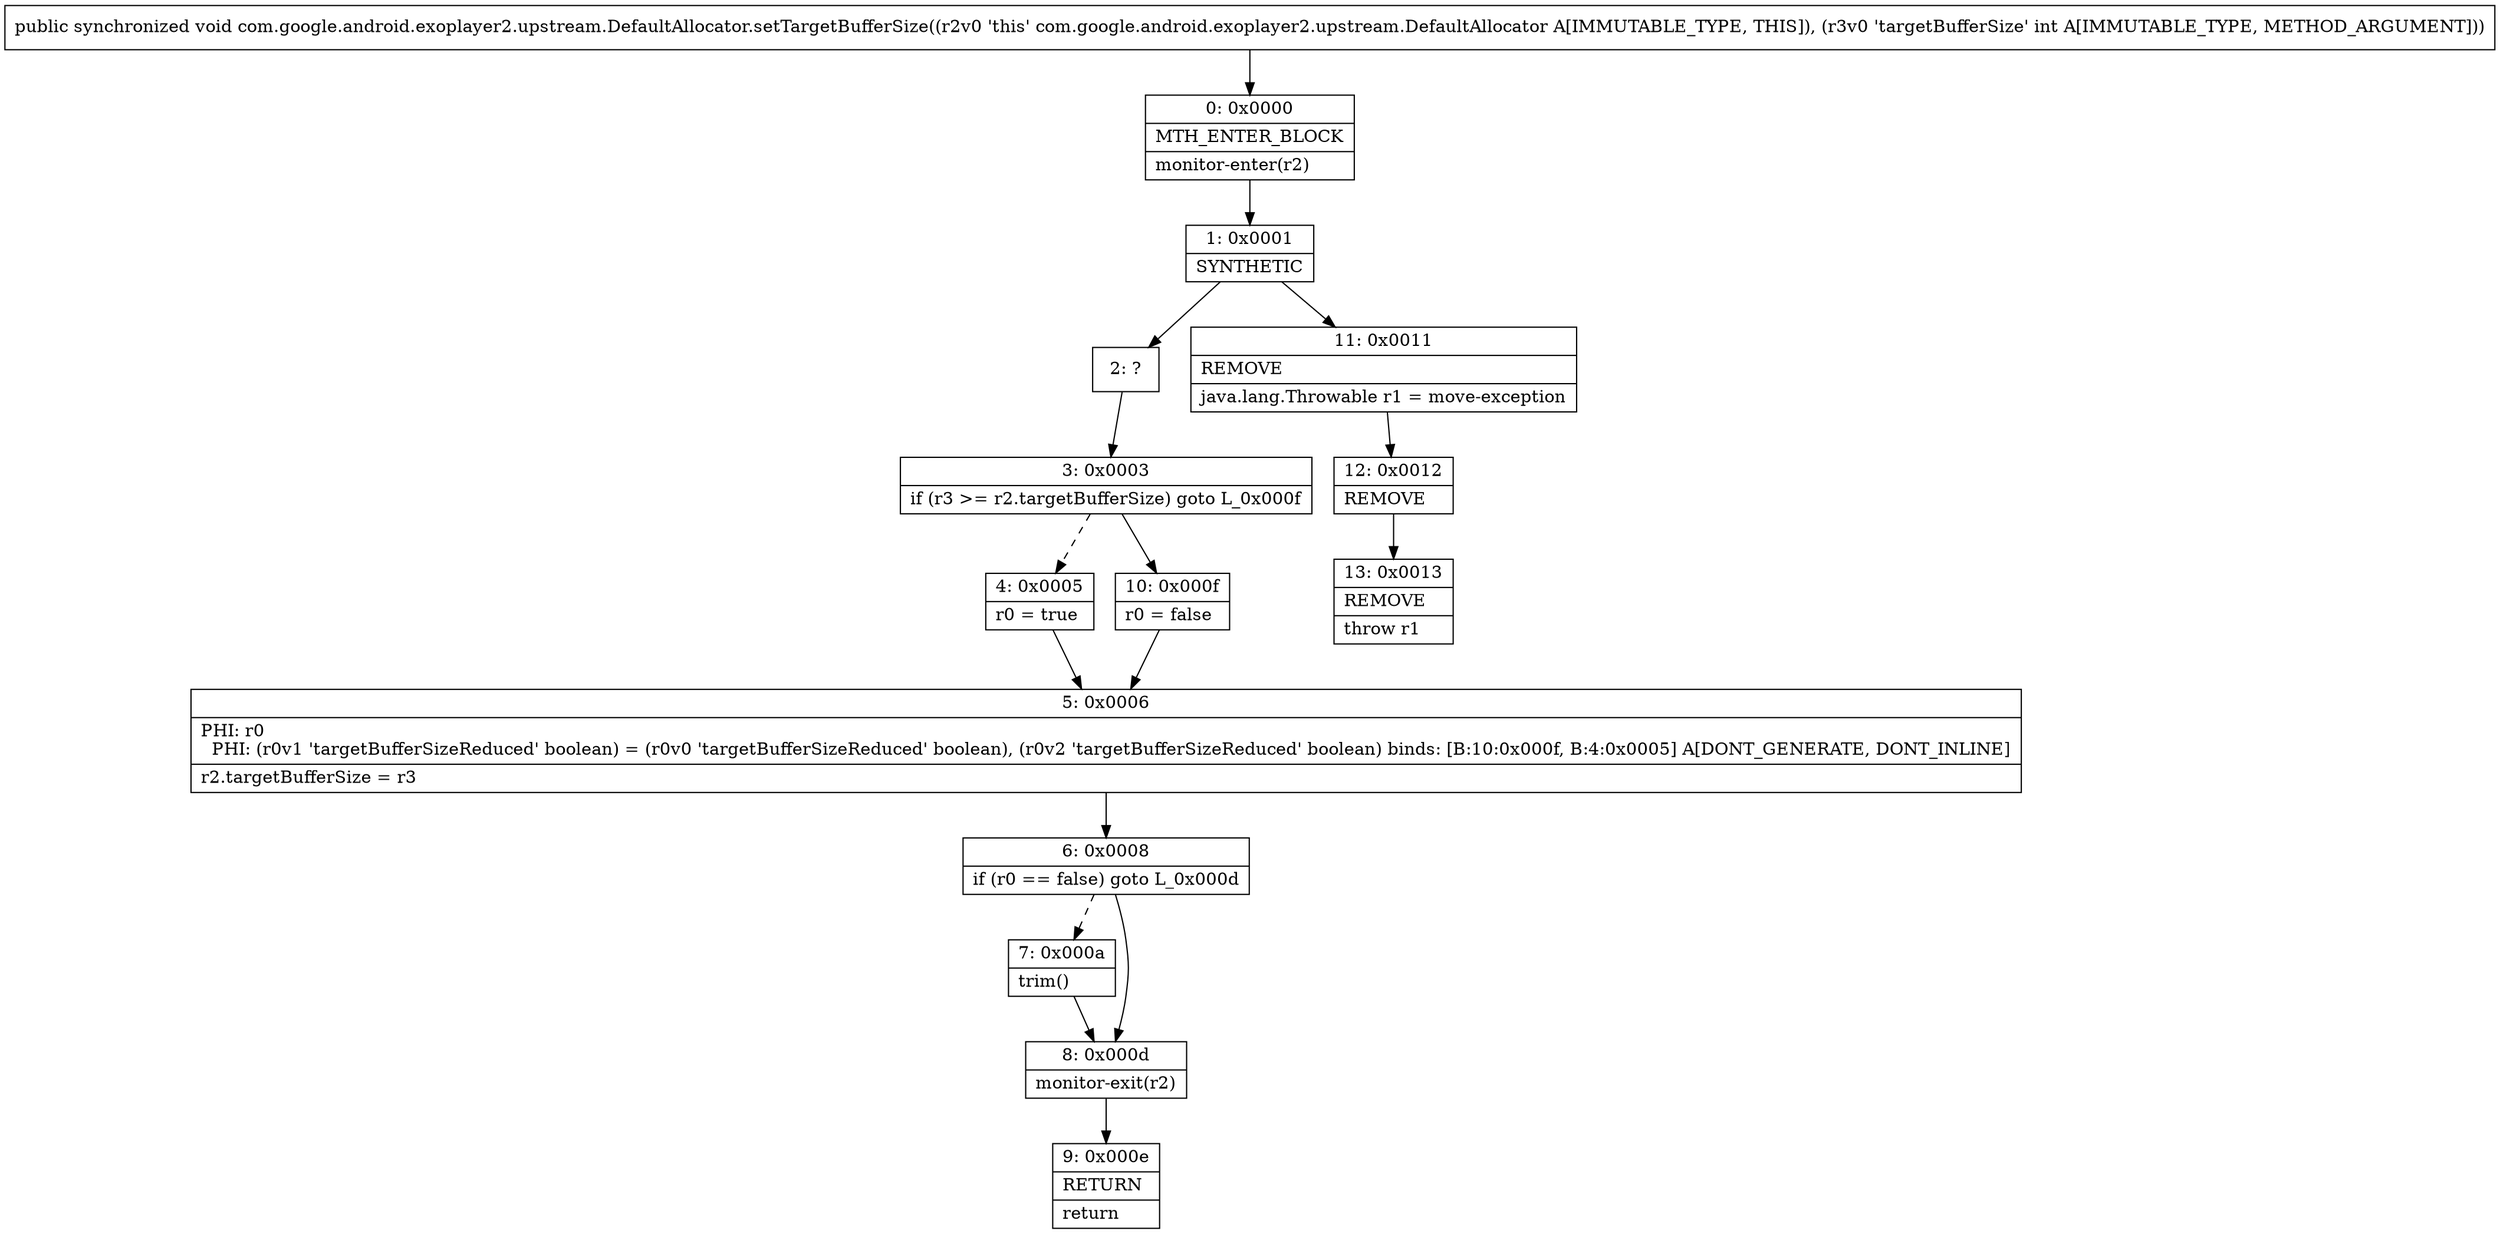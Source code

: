 digraph "CFG forcom.google.android.exoplayer2.upstream.DefaultAllocator.setTargetBufferSize(I)V" {
Node_0 [shape=record,label="{0\:\ 0x0000|MTH_ENTER_BLOCK\l|monitor\-enter(r2)\l}"];
Node_1 [shape=record,label="{1\:\ 0x0001|SYNTHETIC\l}"];
Node_2 [shape=record,label="{2\:\ ?}"];
Node_3 [shape=record,label="{3\:\ 0x0003|if (r3 \>= r2.targetBufferSize) goto L_0x000f\l}"];
Node_4 [shape=record,label="{4\:\ 0x0005|r0 = true\l}"];
Node_5 [shape=record,label="{5\:\ 0x0006|PHI: r0 \l  PHI: (r0v1 'targetBufferSizeReduced' boolean) = (r0v0 'targetBufferSizeReduced' boolean), (r0v2 'targetBufferSizeReduced' boolean) binds: [B:10:0x000f, B:4:0x0005] A[DONT_GENERATE, DONT_INLINE]\l|r2.targetBufferSize = r3\l}"];
Node_6 [shape=record,label="{6\:\ 0x0008|if (r0 == false) goto L_0x000d\l}"];
Node_7 [shape=record,label="{7\:\ 0x000a|trim()\l}"];
Node_8 [shape=record,label="{8\:\ 0x000d|monitor\-exit(r2)\l}"];
Node_9 [shape=record,label="{9\:\ 0x000e|RETURN\l|return\l}"];
Node_10 [shape=record,label="{10\:\ 0x000f|r0 = false\l}"];
Node_11 [shape=record,label="{11\:\ 0x0011|REMOVE\l|java.lang.Throwable r1 = move\-exception\l}"];
Node_12 [shape=record,label="{12\:\ 0x0012|REMOVE\l}"];
Node_13 [shape=record,label="{13\:\ 0x0013|REMOVE\l|throw r1\l}"];
MethodNode[shape=record,label="{public synchronized void com.google.android.exoplayer2.upstream.DefaultAllocator.setTargetBufferSize((r2v0 'this' com.google.android.exoplayer2.upstream.DefaultAllocator A[IMMUTABLE_TYPE, THIS]), (r3v0 'targetBufferSize' int A[IMMUTABLE_TYPE, METHOD_ARGUMENT])) }"];
MethodNode -> Node_0;
Node_0 -> Node_1;
Node_1 -> Node_2;
Node_1 -> Node_11;
Node_2 -> Node_3;
Node_3 -> Node_4[style=dashed];
Node_3 -> Node_10;
Node_4 -> Node_5;
Node_5 -> Node_6;
Node_6 -> Node_7[style=dashed];
Node_6 -> Node_8;
Node_7 -> Node_8;
Node_8 -> Node_9;
Node_10 -> Node_5;
Node_11 -> Node_12;
Node_12 -> Node_13;
}

